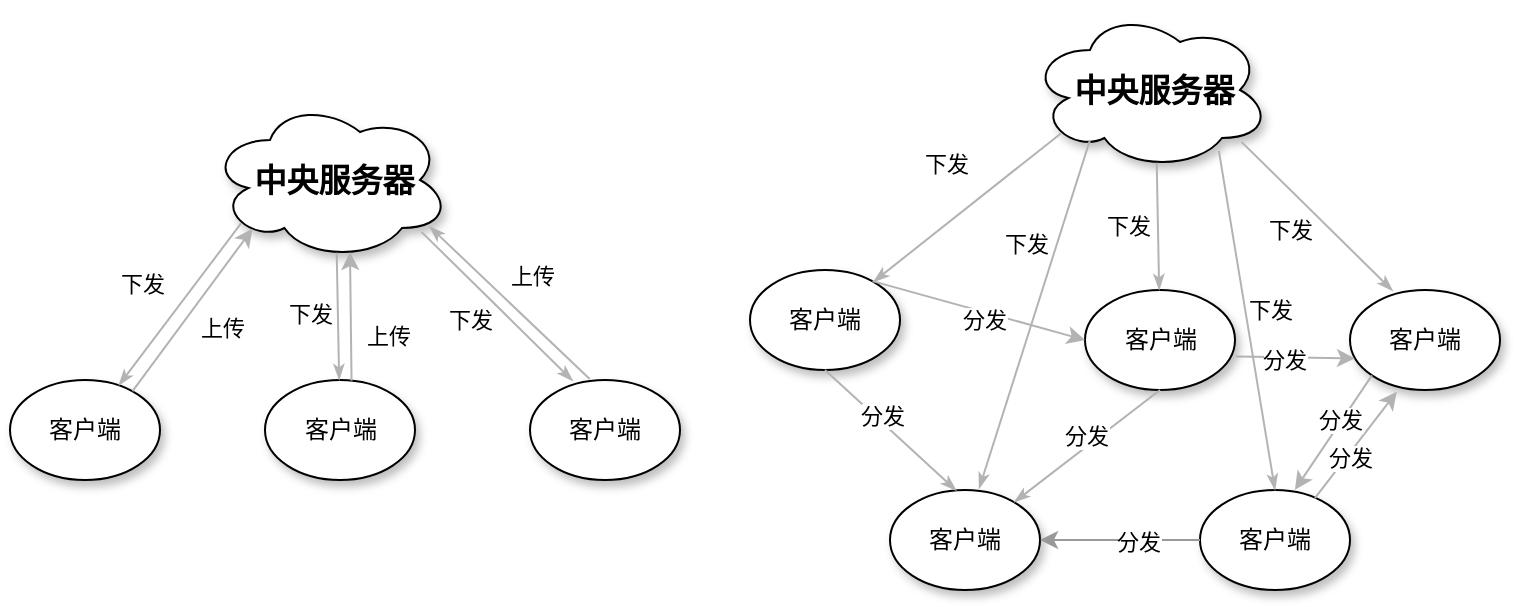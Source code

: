 <mxfile version="21.2.3" type="github">
  <diagram name="Page-1" id="42789a77-a242-8287-6e28-9cd8cfd52e62">
    <mxGraphModel dx="1197" dy="701" grid="1" gridSize="10" guides="1" tooltips="1" connect="1" arrows="1" fold="1" page="1" pageScale="1" pageWidth="1100" pageHeight="850" background="none" math="0" shadow="0">
      <root>
        <mxCell id="0" />
        <mxCell id="1" parent="0" />
        <mxCell id="_Vo9d1E7QLIDPywuxjiI-16" value="" style="group" vertex="1" connectable="0" parent="1">
          <mxGeometry x="190" y="180" width="335" height="190" as="geometry" />
        </mxCell>
        <mxCell id="1ea317790d2ca983-2" value="&lt;span&gt;客户端&lt;/span&gt;" style="ellipse;whiteSpace=wrap;html=1;rounded=0;shadow=1;comic=0;labelBackgroundColor=none;strokeWidth=1;fontFamily=Verdana;fontSize=12;align=center;" parent="_Vo9d1E7QLIDPywuxjiI-16" vertex="1">
          <mxGeometry x="127.5" y="140" width="75" height="50" as="geometry" />
        </mxCell>
        <mxCell id="1ea317790d2ca983-3" value="&lt;span&gt;客户端&lt;/span&gt;" style="ellipse;whiteSpace=wrap;html=1;rounded=0;shadow=1;comic=0;labelBackgroundColor=none;strokeWidth=1;fontFamily=Verdana;fontSize=12;align=center;" parent="_Vo9d1E7QLIDPywuxjiI-16" vertex="1">
          <mxGeometry x="260" y="140" width="75" height="50" as="geometry" />
        </mxCell>
        <mxCell id="1ea317790d2ca983-9" value="客户端" style="ellipse;whiteSpace=wrap;html=1;rounded=0;shadow=1;comic=0;labelBackgroundColor=none;strokeWidth=1;fontFamily=Verdana;fontSize=12;align=center;" parent="_Vo9d1E7QLIDPywuxjiI-16" vertex="1">
          <mxGeometry y="140" width="75" height="50" as="geometry" />
        </mxCell>
        <mxCell id="_Vo9d1E7QLIDPywuxjiI-1" value="&lt;font style=&quot;font-size: 16px;&quot;&gt;&lt;b&gt;&amp;nbsp;中央服务器&lt;/b&gt;&lt;/font&gt;" style="ellipse;shape=cloud;whiteSpace=wrap;html=1;shadow=1;" vertex="1" parent="_Vo9d1E7QLIDPywuxjiI-16">
          <mxGeometry x="100" width="120" height="80" as="geometry" />
        </mxCell>
        <mxCell id="1ea317790d2ca983-12" style="edgeStyle=none;rounded=1;html=1;labelBackgroundColor=none;startArrow=none;startFill=0;startSize=5;endArrow=classicThin;endFill=1;endSize=5;jettySize=auto;orthogonalLoop=1;strokeColor=#B3B3B3;strokeWidth=1;fontFamily=Verdana;fontSize=12;exitX=0.528;exitY=0.955;exitDx=0;exitDy=0;exitPerimeter=0;" parent="_Vo9d1E7QLIDPywuxjiI-16" source="_Vo9d1E7QLIDPywuxjiI-1" target="1ea317790d2ca983-2" edge="1">
          <mxGeometry relative="1" as="geometry">
            <mxPoint x="165" y="100" as="sourcePoint" />
          </mxGeometry>
        </mxCell>
        <mxCell id="1ea317790d2ca983-14" value="" style="edgeStyle=none;rounded=1;html=1;labelBackgroundColor=none;startArrow=none;startFill=0;startSize=5;endArrow=classicThin;endFill=1;endSize=5;jettySize=auto;orthogonalLoop=1;strokeColor=#B3B3B3;strokeWidth=1;fontFamily=Verdana;fontSize=12;exitX=0.881;exitY=0.824;exitDx=0;exitDy=0;exitPerimeter=0;entryX=0.285;entryY=0.008;entryDx=0;entryDy=0;entryPerimeter=0;" parent="_Vo9d1E7QLIDPywuxjiI-16" source="_Vo9d1E7QLIDPywuxjiI-1" target="1ea317790d2ca983-3" edge="1">
          <mxGeometry relative="1" as="geometry">
            <mxPoint x="202.783" y="86.295" as="sourcePoint" />
          </mxGeometry>
        </mxCell>
        <mxCell id="_Vo9d1E7QLIDPywuxjiI-5" value="" style="endArrow=classic;html=1;rounded=0;exitX=0.817;exitY=0.111;exitDx=0;exitDy=0;entryX=0.177;entryY=0.805;entryDx=0;entryDy=0;entryPerimeter=0;strokeColor=#B3B3B3;exitPerimeter=0;" edge="1" parent="_Vo9d1E7QLIDPywuxjiI-16" source="1ea317790d2ca983-9" target="_Vo9d1E7QLIDPywuxjiI-1">
          <mxGeometry width="50" height="50" relative="1" as="geometry">
            <mxPoint x="200" y="90" as="sourcePoint" />
            <mxPoint x="250" y="40" as="targetPoint" />
          </mxGeometry>
        </mxCell>
        <mxCell id="_Vo9d1E7QLIDPywuxjiI-6" value="下发" style="edgeLabel;html=1;align=center;verticalAlign=middle;resizable=0;points=[];" vertex="1" connectable="0" parent="_Vo9d1E7QLIDPywuxjiI-5">
          <mxGeometry x="0.274" relative="1" as="geometry">
            <mxPoint x="-34" y="-2" as="offset" />
          </mxGeometry>
        </mxCell>
        <mxCell id="_Vo9d1E7QLIDPywuxjiI-10" value="上传" style="edgeLabel;html=1;align=center;verticalAlign=middle;resizable=0;points=[];" vertex="1" connectable="0" parent="_Vo9d1E7QLIDPywuxjiI-16">
          <mxGeometry x="140.0" y="129.998" as="geometry">
            <mxPoint x="49" y="-12" as="offset" />
          </mxGeometry>
        </mxCell>
        <mxCell id="1ea317790d2ca983-13" value="" style="edgeStyle=none;rounded=1;html=1;labelBackgroundColor=none;startArrow=none;startFill=0;startSize=5;endArrow=classicThin;endFill=1;endSize=5;jettySize=auto;orthogonalLoop=1;strokeColor=#B3B3B3;strokeWidth=1;fontFamily=Verdana;fontSize=12;exitX=0.13;exitY=0.77;exitDx=0;exitDy=0;exitPerimeter=0;" parent="_Vo9d1E7QLIDPywuxjiI-16" source="_Vo9d1E7QLIDPywuxjiI-1" target="1ea317790d2ca983-9" edge="1">
          <mxGeometry x="0.003" relative="1" as="geometry">
            <mxPoint x="127.01" y="86.08" as="sourcePoint" />
            <mxPoint as="offset" />
          </mxGeometry>
        </mxCell>
        <mxCell id="_Vo9d1E7QLIDPywuxjiI-7" value="上传" style="edgeLabel;html=1;align=center;verticalAlign=middle;resizable=0;points=[];" vertex="1" connectable="0" parent="1ea317790d2ca983-13">
          <mxGeometry x="0.066" y="-1" relative="1" as="geometry">
            <mxPoint x="23" y="10" as="offset" />
          </mxGeometry>
        </mxCell>
        <mxCell id="_Vo9d1E7QLIDPywuxjiI-11" style="edgeStyle=none;rounded=1;html=1;labelBackgroundColor=none;startArrow=none;startFill=0;startSize=5;endArrow=classicThin;endFill=1;endSize=5;jettySize=auto;orthogonalLoop=1;strokeColor=#B3B3B3;strokeWidth=1;fontFamily=Verdana;fontSize=12;exitX=0.398;exitY=-0.01;exitDx=0;exitDy=0;exitPerimeter=0;entryX=0.914;entryY=0.79;entryDx=0;entryDy=0;entryPerimeter=0;" edge="1" parent="_Vo9d1E7QLIDPywuxjiI-16" source="1ea317790d2ca983-3" target="_Vo9d1E7QLIDPywuxjiI-1">
          <mxGeometry relative="1" as="geometry">
            <mxPoint x="330" y="160" as="sourcePoint" />
            <mxPoint x="222" y="164" as="targetPoint" />
          </mxGeometry>
        </mxCell>
        <mxCell id="_Vo9d1E7QLIDPywuxjiI-12" value="" style="endArrow=classic;html=1;rounded=0;entryX=0.477;entryY=0.938;entryDx=0;entryDy=0;entryPerimeter=0;strokeColor=#B3B3B3;exitX=0.577;exitY=0.007;exitDx=0;exitDy=0;exitPerimeter=0;" edge="1" parent="_Vo9d1E7QLIDPywuxjiI-16" source="1ea317790d2ca983-2">
          <mxGeometry width="50" height="50" relative="1" as="geometry">
            <mxPoint x="170" y="140" as="sourcePoint" />
            <mxPoint x="170" y="76" as="targetPoint" />
          </mxGeometry>
        </mxCell>
        <mxCell id="_Vo9d1E7QLIDPywuxjiI-13" value="下发" style="edgeLabel;html=1;align=center;verticalAlign=middle;resizable=0;points=[];" vertex="1" connectable="0" parent="_Vo9d1E7QLIDPywuxjiI-12">
          <mxGeometry x="0.274" relative="1" as="geometry">
            <mxPoint x="-21" y="7" as="offset" />
          </mxGeometry>
        </mxCell>
        <mxCell id="_Vo9d1E7QLIDPywuxjiI-14" value="下发" style="edgeLabel;html=1;align=center;verticalAlign=middle;resizable=0;points=[];" vertex="1" connectable="0" parent="_Vo9d1E7QLIDPywuxjiI-16">
          <mxGeometry x="229.996" y="110.004" as="geometry" />
        </mxCell>
        <mxCell id="_Vo9d1E7QLIDPywuxjiI-15" value="上传" style="edgeLabel;html=1;align=center;verticalAlign=middle;resizable=0;points=[];" vertex="1" connectable="0" parent="_Vo9d1E7QLIDPywuxjiI-16">
          <mxGeometry x="169.996" y="120.004" as="geometry">
            <mxPoint x="91" y="-32" as="offset" />
          </mxGeometry>
        </mxCell>
        <mxCell id="_Vo9d1E7QLIDPywuxjiI-55" value="" style="group" vertex="1" connectable="0" parent="1">
          <mxGeometry x="600" y="135" width="335" height="290" as="geometry" />
        </mxCell>
        <mxCell id="_Vo9d1E7QLIDPywuxjiI-17" value="" style="group" vertex="1" connectable="0" parent="_Vo9d1E7QLIDPywuxjiI-55">
          <mxGeometry width="335" height="190" as="geometry" />
        </mxCell>
        <mxCell id="_Vo9d1E7QLIDPywuxjiI-18" value="&lt;span&gt;客户端&lt;/span&gt;" style="ellipse;whiteSpace=wrap;html=1;rounded=0;shadow=1;comic=0;labelBackgroundColor=none;strokeWidth=1;fontFamily=Verdana;fontSize=12;align=center;" vertex="1" parent="_Vo9d1E7QLIDPywuxjiI-17">
          <mxGeometry x="127.5" y="140" width="75" height="50" as="geometry" />
        </mxCell>
        <mxCell id="_Vo9d1E7QLIDPywuxjiI-19" value="&lt;span&gt;客户端&lt;/span&gt;" style="ellipse;whiteSpace=wrap;html=1;rounded=0;shadow=1;comic=0;labelBackgroundColor=none;strokeWidth=1;fontFamily=Verdana;fontSize=12;align=center;" vertex="1" parent="_Vo9d1E7QLIDPywuxjiI-17">
          <mxGeometry x="260" y="140" width="75" height="50" as="geometry" />
        </mxCell>
        <mxCell id="_Vo9d1E7QLIDPywuxjiI-20" value="客户端" style="ellipse;whiteSpace=wrap;html=1;rounded=0;shadow=1;comic=0;labelBackgroundColor=none;strokeWidth=1;fontFamily=Verdana;fontSize=12;align=center;" vertex="1" parent="_Vo9d1E7QLIDPywuxjiI-17">
          <mxGeometry x="-40" y="130" width="75" height="50" as="geometry" />
        </mxCell>
        <mxCell id="_Vo9d1E7QLIDPywuxjiI-21" value="&lt;font style=&quot;font-size: 16px;&quot;&gt;&lt;b&gt;&amp;nbsp;中央服务器&lt;/b&gt;&lt;/font&gt;" style="ellipse;shape=cloud;whiteSpace=wrap;html=1;shadow=1;" vertex="1" parent="_Vo9d1E7QLIDPywuxjiI-17">
          <mxGeometry x="100" width="120" height="80" as="geometry" />
        </mxCell>
        <mxCell id="_Vo9d1E7QLIDPywuxjiI-22" style="edgeStyle=none;rounded=1;html=1;labelBackgroundColor=none;startArrow=none;startFill=0;startSize=5;endArrow=classicThin;endFill=1;endSize=5;jettySize=auto;orthogonalLoop=1;strokeColor=#B3B3B3;strokeWidth=1;fontFamily=Verdana;fontSize=12;exitX=0.528;exitY=0.955;exitDx=0;exitDy=0;exitPerimeter=0;" edge="1" parent="_Vo9d1E7QLIDPywuxjiI-17" source="_Vo9d1E7QLIDPywuxjiI-21" target="_Vo9d1E7QLIDPywuxjiI-18">
          <mxGeometry relative="1" as="geometry">
            <mxPoint x="165" y="100" as="sourcePoint" />
          </mxGeometry>
        </mxCell>
        <mxCell id="_Vo9d1E7QLIDPywuxjiI-23" value="" style="edgeStyle=none;rounded=1;html=1;labelBackgroundColor=none;startArrow=none;startFill=0;startSize=5;endArrow=classicThin;endFill=1;endSize=5;jettySize=auto;orthogonalLoop=1;strokeColor=#B3B3B3;strokeWidth=1;fontFamily=Verdana;fontSize=12;exitX=0.881;exitY=0.824;exitDx=0;exitDy=0;exitPerimeter=0;entryX=0.285;entryY=0.008;entryDx=0;entryDy=0;entryPerimeter=0;" edge="1" parent="_Vo9d1E7QLIDPywuxjiI-17" source="_Vo9d1E7QLIDPywuxjiI-21" target="_Vo9d1E7QLIDPywuxjiI-19">
          <mxGeometry relative="1" as="geometry">
            <mxPoint x="202.783" y="86.295" as="sourcePoint" />
          </mxGeometry>
        </mxCell>
        <mxCell id="_Vo9d1E7QLIDPywuxjiI-24" value="" style="endArrow=classic;html=1;rounded=0;exitX=0.817;exitY=0.111;exitDx=0;exitDy=0;entryX=0;entryY=0.5;entryDx=0;entryDy=0;strokeColor=#B3B3B3;exitPerimeter=0;" edge="1" parent="_Vo9d1E7QLIDPywuxjiI-17" source="_Vo9d1E7QLIDPywuxjiI-20" target="_Vo9d1E7QLIDPywuxjiI-18">
          <mxGeometry width="50" height="50" relative="1" as="geometry">
            <mxPoint x="200" y="90" as="sourcePoint" />
            <mxPoint x="250" y="40" as="targetPoint" />
          </mxGeometry>
        </mxCell>
        <mxCell id="_Vo9d1E7QLIDPywuxjiI-39" value="分发" style="edgeLabel;html=1;align=center;verticalAlign=middle;resizable=0;points=[];" vertex="1" connectable="0" parent="_Vo9d1E7QLIDPywuxjiI-24">
          <mxGeometry x="0.035" y="1" relative="1" as="geometry">
            <mxPoint y="5" as="offset" />
          </mxGeometry>
        </mxCell>
        <mxCell id="_Vo9d1E7QLIDPywuxjiI-26" value="下发" style="edgeLabel;html=1;align=center;verticalAlign=middle;resizable=0;points=[];" vertex="1" connectable="0" parent="_Vo9d1E7QLIDPywuxjiI-17">
          <mxGeometry x="100.0" y="119.998" as="geometry">
            <mxPoint x="49" y="-12" as="offset" />
          </mxGeometry>
        </mxCell>
        <mxCell id="_Vo9d1E7QLIDPywuxjiI-27" value="" style="edgeStyle=none;rounded=1;html=1;labelBackgroundColor=none;startArrow=none;startFill=0;startSize=5;endArrow=classicThin;endFill=1;endSize=5;jettySize=auto;orthogonalLoop=1;strokeColor=#B3B3B3;strokeWidth=1;fontFamily=Verdana;fontSize=12;exitX=0.13;exitY=0.77;exitDx=0;exitDy=0;exitPerimeter=0;" edge="1" parent="_Vo9d1E7QLIDPywuxjiI-17" source="_Vo9d1E7QLIDPywuxjiI-21" target="_Vo9d1E7QLIDPywuxjiI-20">
          <mxGeometry x="0.003" relative="1" as="geometry">
            <mxPoint x="127.01" y="86.08" as="sourcePoint" />
            <mxPoint as="offset" />
          </mxGeometry>
        </mxCell>
        <mxCell id="_Vo9d1E7QLIDPywuxjiI-28" value="下发" style="edgeLabel;html=1;align=center;verticalAlign=middle;resizable=0;points=[];" vertex="1" connectable="0" parent="_Vo9d1E7QLIDPywuxjiI-27">
          <mxGeometry x="0.066" y="-1" relative="1" as="geometry">
            <mxPoint x="-7" y="-24" as="offset" />
          </mxGeometry>
        </mxCell>
        <mxCell id="_Vo9d1E7QLIDPywuxjiI-32" value="下发" style="edgeLabel;html=1;align=center;verticalAlign=middle;resizable=0;points=[];" vertex="1" connectable="0" parent="_Vo9d1E7QLIDPywuxjiI-17">
          <mxGeometry x="229.996" y="110.004" as="geometry" />
        </mxCell>
        <mxCell id="_Vo9d1E7QLIDPywuxjiI-48" value="下发" style="edgeLabel;html=1;align=center;verticalAlign=middle;resizable=0;points=[];" vertex="1" connectable="0" parent="_Vo9d1E7QLIDPywuxjiI-17">
          <mxGeometry x="219.996" y="150.004" as="geometry" />
        </mxCell>
        <mxCell id="_Vo9d1E7QLIDPywuxjiI-49" value="" style="edgeStyle=none;rounded=1;html=1;labelBackgroundColor=none;startArrow=none;startFill=0;startSize=5;endArrow=classicThin;endFill=1;endSize=5;jettySize=auto;orthogonalLoop=1;strokeColor=#B3B3B3;strokeWidth=1;fontFamily=Verdana;fontSize=12;exitX=0.787;exitY=0.881;exitDx=0;exitDy=0;exitPerimeter=0;entryX=0.594;entryY=-0.013;entryDx=0;entryDy=0;entryPerimeter=0;" edge="1" parent="_Vo9d1E7QLIDPywuxjiI-17" target="_Vo9d1E7QLIDPywuxjiI-36">
          <mxGeometry relative="1" as="geometry">
            <mxPoint x="130" y="65" as="sourcePoint" />
            <mxPoint x="159" y="235" as="targetPoint" />
          </mxGeometry>
        </mxCell>
        <mxCell id="_Vo9d1E7QLIDPywuxjiI-51" value="" style="endArrow=classic;html=1;rounded=0;exitX=1.007;exitY=0.665;exitDx=0;exitDy=0;entryX=0.033;entryY=0.684;entryDx=0;entryDy=0;strokeColor=#B3B3B3;entryPerimeter=0;exitPerimeter=0;" edge="1" parent="_Vo9d1E7QLIDPywuxjiI-17" source="_Vo9d1E7QLIDPywuxjiI-18" target="_Vo9d1E7QLIDPywuxjiI-19">
          <mxGeometry width="50" height="50" relative="1" as="geometry">
            <mxPoint x="252" y="254" as="sourcePoint" />
            <mxPoint x="293" y="201" as="targetPoint" />
          </mxGeometry>
        </mxCell>
        <mxCell id="_Vo9d1E7QLIDPywuxjiI-52" value="分发" style="edgeLabel;html=1;align=center;verticalAlign=middle;resizable=0;points=[];" vertex="1" connectable="0" parent="_Vo9d1E7QLIDPywuxjiI-51">
          <mxGeometry x="-0.209" y="-1" relative="1" as="geometry">
            <mxPoint as="offset" />
          </mxGeometry>
        </mxCell>
        <mxCell id="_Vo9d1E7QLIDPywuxjiI-34" value="&lt;span&gt;客户端&lt;/span&gt;" style="ellipse;whiteSpace=wrap;html=1;rounded=0;shadow=1;comic=0;labelBackgroundColor=none;strokeWidth=1;fontFamily=Verdana;fontSize=12;align=center;" vertex="1" parent="_Vo9d1E7QLIDPywuxjiI-55">
          <mxGeometry x="185" y="240" width="75" height="50" as="geometry" />
        </mxCell>
        <mxCell id="_Vo9d1E7QLIDPywuxjiI-36" value="&lt;span&gt;客户端&lt;/span&gt;" style="ellipse;whiteSpace=wrap;html=1;rounded=0;shadow=1;comic=0;labelBackgroundColor=none;strokeWidth=1;fontFamily=Verdana;fontSize=12;align=center;" vertex="1" parent="_Vo9d1E7QLIDPywuxjiI-55">
          <mxGeometry x="30" y="240" width="75" height="50" as="geometry" />
        </mxCell>
        <mxCell id="_Vo9d1E7QLIDPywuxjiI-38" value="" style="endArrow=classic;html=1;rounded=0;exitX=0.766;exitY=0.082;exitDx=0;exitDy=0;entryX=0.312;entryY=1.017;entryDx=0;entryDy=0;strokeColor=#B3B3B3;exitPerimeter=0;entryPerimeter=0;" edge="1" parent="_Vo9d1E7QLIDPywuxjiI-55" source="_Vo9d1E7QLIDPywuxjiI-34" target="_Vo9d1E7QLIDPywuxjiI-19">
          <mxGeometry width="50" height="50" relative="1" as="geometry">
            <mxPoint x="71" y="156" as="sourcePoint" />
            <mxPoint x="138" y="175" as="targetPoint" />
          </mxGeometry>
        </mxCell>
        <mxCell id="_Vo9d1E7QLIDPywuxjiI-44" value="分发" style="edgeLabel;html=1;align=center;verticalAlign=middle;resizable=0;points=[];" vertex="1" connectable="0" parent="_Vo9d1E7QLIDPywuxjiI-38">
          <mxGeometry x="-0.209" y="-1" relative="1" as="geometry">
            <mxPoint as="offset" />
          </mxGeometry>
        </mxCell>
        <mxCell id="_Vo9d1E7QLIDPywuxjiI-29" style="edgeStyle=none;rounded=1;html=1;labelBackgroundColor=none;startArrow=none;startFill=0;startSize=5;endArrow=classicThin;endFill=1;endSize=5;jettySize=auto;orthogonalLoop=1;strokeColor=#B3B3B3;strokeWidth=1;fontFamily=Verdana;fontSize=12;exitX=0.5;exitY=1;exitDx=0;exitDy=0;" edge="1" parent="_Vo9d1E7QLIDPywuxjiI-55" source="_Vo9d1E7QLIDPywuxjiI-18" target="_Vo9d1E7QLIDPywuxjiI-36">
          <mxGeometry relative="1" as="geometry">
            <mxPoint x="330" y="160" as="sourcePoint" />
            <mxPoint x="90" y="240" as="targetPoint" />
          </mxGeometry>
        </mxCell>
        <mxCell id="_Vo9d1E7QLIDPywuxjiI-41" value="分发" style="edgeLabel;html=1;align=center;verticalAlign=middle;resizable=0;points=[];" vertex="1" connectable="0" parent="_Vo9d1E7QLIDPywuxjiI-29">
          <mxGeometry x="-0.21" y="1" relative="1" as="geometry">
            <mxPoint x="-9" as="offset" />
          </mxGeometry>
        </mxCell>
        <mxCell id="_Vo9d1E7QLIDPywuxjiI-42" style="edgeStyle=none;rounded=1;html=1;labelBackgroundColor=none;startArrow=none;startFill=0;startSize=5;endArrow=classicThin;endFill=1;endSize=5;jettySize=auto;orthogonalLoop=1;strokeColor=#B3B3B3;strokeWidth=1;fontFamily=Verdana;fontSize=12;exitX=0.5;exitY=1;exitDx=0;exitDy=0;entryX=0.442;entryY=0.006;entryDx=0;entryDy=0;entryPerimeter=0;" edge="1" parent="_Vo9d1E7QLIDPywuxjiI-55" source="_Vo9d1E7QLIDPywuxjiI-20" target="_Vo9d1E7QLIDPywuxjiI-36">
          <mxGeometry relative="1" as="geometry">
            <mxPoint x="175" y="200" as="sourcePoint" />
            <mxPoint x="102" y="256" as="targetPoint" />
          </mxGeometry>
        </mxCell>
        <mxCell id="_Vo9d1E7QLIDPywuxjiI-43" value="分发" style="edgeLabel;html=1;align=center;verticalAlign=middle;resizable=0;points=[];" vertex="1" connectable="0" parent="_Vo9d1E7QLIDPywuxjiI-42">
          <mxGeometry x="-0.21" y="1" relative="1" as="geometry">
            <mxPoint x="2" as="offset" />
          </mxGeometry>
        </mxCell>
        <mxCell id="_Vo9d1E7QLIDPywuxjiI-47" value="" style="edgeStyle=none;rounded=1;html=1;labelBackgroundColor=none;startArrow=none;startFill=0;startSize=5;endArrow=classicThin;endFill=1;endSize=5;jettySize=auto;orthogonalLoop=1;strokeColor=#B3B3B3;strokeWidth=1;fontFamily=Verdana;fontSize=12;exitX=0.787;exitY=0.881;exitDx=0;exitDy=0;exitPerimeter=0;entryX=0.5;entryY=0;entryDx=0;entryDy=0;" edge="1" parent="_Vo9d1E7QLIDPywuxjiI-55" source="_Vo9d1E7QLIDPywuxjiI-21" target="_Vo9d1E7QLIDPywuxjiI-34">
          <mxGeometry relative="1" as="geometry">
            <mxPoint x="216" y="76" as="sourcePoint" />
            <mxPoint x="291" y="150" as="targetPoint" />
          </mxGeometry>
        </mxCell>
        <mxCell id="_Vo9d1E7QLIDPywuxjiI-50" value="下发" style="edgeLabel;html=1;align=center;verticalAlign=middle;resizable=0;points=[];" vertex="1" connectable="0" parent="_Vo9d1E7QLIDPywuxjiI-55">
          <mxGeometry x="229.996" y="160.004" as="geometry">
            <mxPoint x="-132" y="-43" as="offset" />
          </mxGeometry>
        </mxCell>
        <mxCell id="_Vo9d1E7QLIDPywuxjiI-37" value="" style="edgeStyle=orthogonalEdgeStyle;rounded=0;orthogonalLoop=1;jettySize=auto;html=1;strokeColor=#999999;" edge="1" parent="_Vo9d1E7QLIDPywuxjiI-55" source="_Vo9d1E7QLIDPywuxjiI-34" target="_Vo9d1E7QLIDPywuxjiI-36">
          <mxGeometry relative="1" as="geometry" />
        </mxCell>
        <mxCell id="_Vo9d1E7QLIDPywuxjiI-45" value="分发" style="edgeLabel;html=1;align=center;verticalAlign=middle;resizable=0;points=[];" vertex="1" connectable="0" parent="_Vo9d1E7QLIDPywuxjiI-37">
          <mxGeometry x="-0.221" y="1" relative="1" as="geometry">
            <mxPoint as="offset" />
          </mxGeometry>
        </mxCell>
        <mxCell id="_Vo9d1E7QLIDPywuxjiI-53" value="" style="endArrow=classic;html=1;rounded=0;exitX=0;exitY=1;exitDx=0;exitDy=0;entryX=0.633;entryY=-0.003;entryDx=0;entryDy=0;strokeColor=#B3B3B3;entryPerimeter=0;" edge="1" parent="_Vo9d1E7QLIDPywuxjiI-55" source="_Vo9d1E7QLIDPywuxjiI-19" target="_Vo9d1E7QLIDPywuxjiI-34">
          <mxGeometry width="50" height="50" relative="1" as="geometry">
            <mxPoint x="213" y="183" as="sourcePoint" />
            <mxPoint x="272" y="184" as="targetPoint" />
          </mxGeometry>
        </mxCell>
        <mxCell id="_Vo9d1E7QLIDPywuxjiI-54" value="分发" style="edgeLabel;html=1;align=center;verticalAlign=middle;resizable=0;points=[];" vertex="1" connectable="0" parent="_Vo9d1E7QLIDPywuxjiI-53">
          <mxGeometry x="-0.209" y="-1" relative="1" as="geometry">
            <mxPoint as="offset" />
          </mxGeometry>
        </mxCell>
      </root>
    </mxGraphModel>
  </diagram>
</mxfile>
